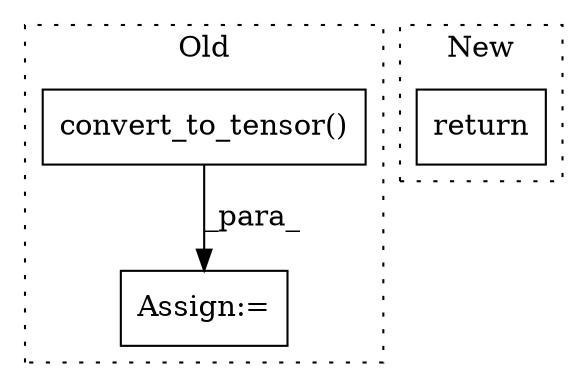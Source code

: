 digraph G {
subgraph cluster0 {
1 [label="convert_to_tensor()" a="75" s="26907,26935" l="21,19" shape="box"];
3 [label="Assign:=" a="68" s="26904" l="3" shape="box"];
label = "Old";
style="dotted";
}
subgraph cluster1 {
2 [label="return" a="93" s="5334" l="6" shape="box"];
label = "New";
style="dotted";
}
1 -> 3 [label="_para_"];
}